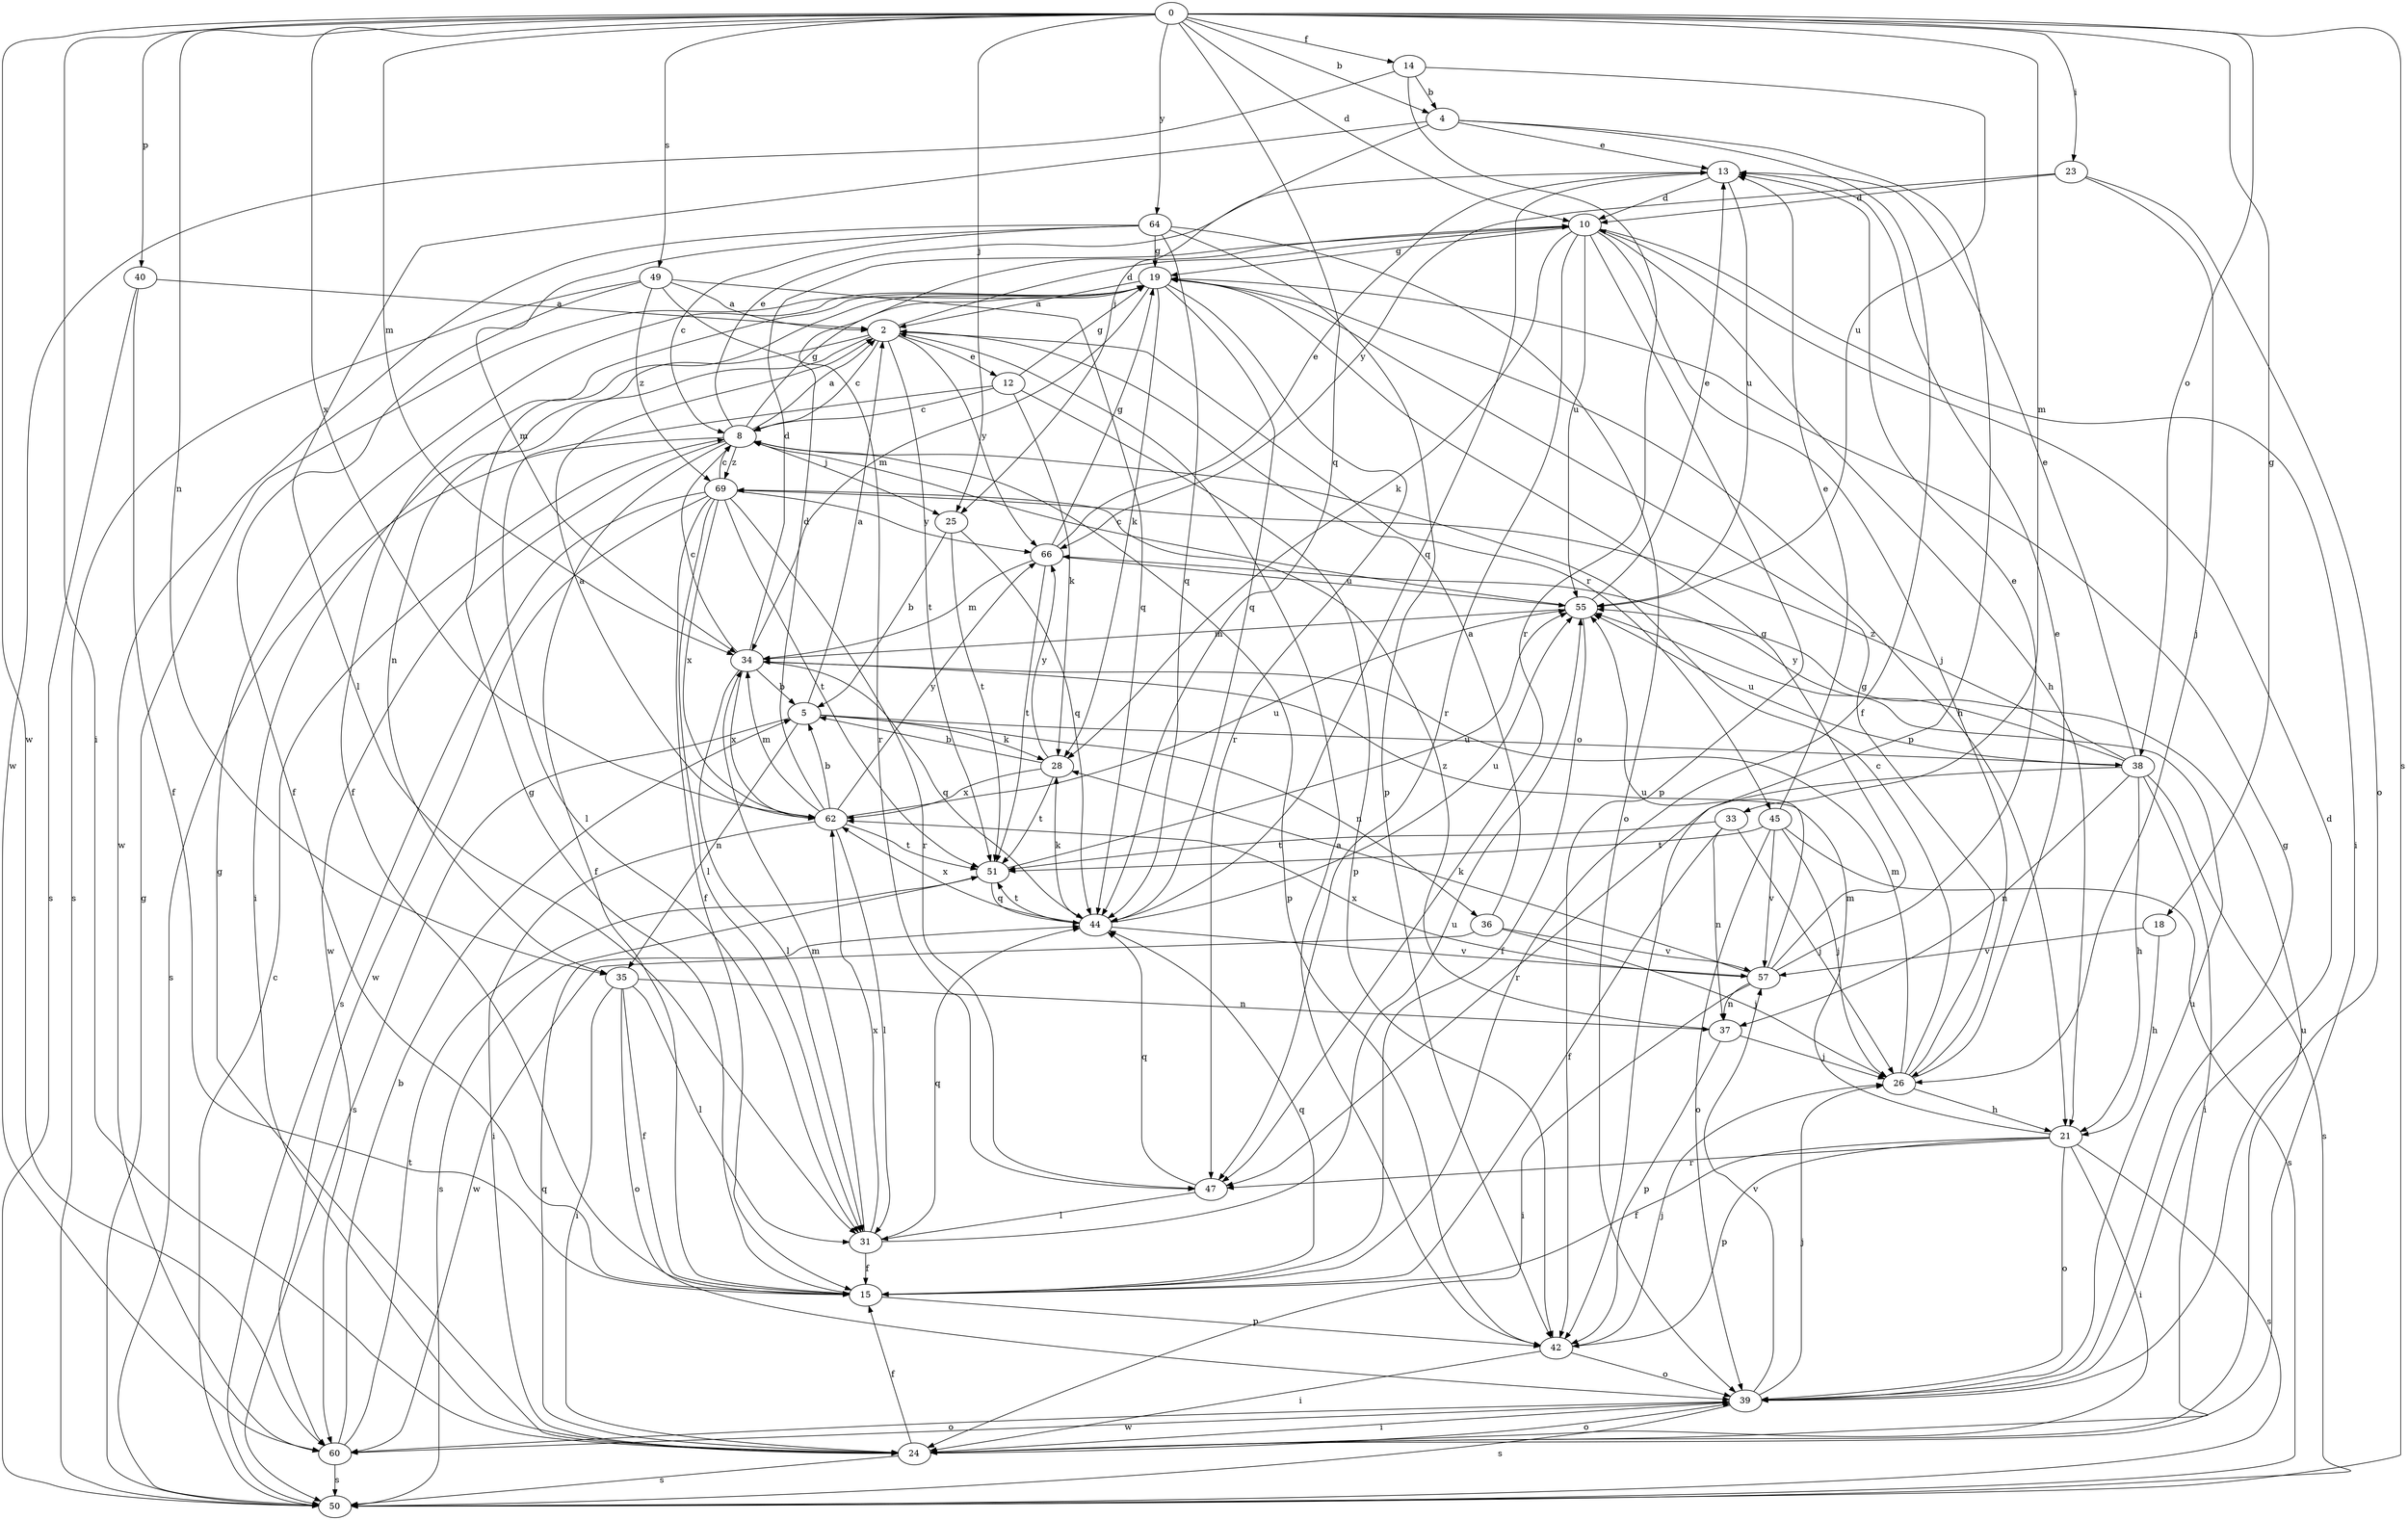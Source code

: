 strict digraph  {
0;
2;
4;
5;
8;
10;
12;
13;
14;
15;
18;
19;
21;
23;
24;
25;
26;
28;
31;
33;
34;
35;
36;
37;
38;
39;
40;
42;
44;
45;
47;
49;
50;
51;
55;
57;
60;
62;
64;
66;
69;
0 -> 4  [label=b];
0 -> 10  [label=d];
0 -> 14  [label=f];
0 -> 18  [label=g];
0 -> 23  [label=i];
0 -> 24  [label=i];
0 -> 25  [label=j];
0 -> 33  [label=m];
0 -> 34  [label=m];
0 -> 35  [label=n];
0 -> 38  [label=o];
0 -> 40  [label=p];
0 -> 44  [label=q];
0 -> 49  [label=s];
0 -> 50  [label=s];
0 -> 60  [label=w];
0 -> 62  [label=x];
0 -> 64  [label=y];
2 -> 8  [label=c];
2 -> 10  [label=d];
2 -> 12  [label=e];
2 -> 24  [label=i];
2 -> 35  [label=n];
2 -> 45  [label=r];
2 -> 51  [label=t];
2 -> 66  [label=y];
4 -> 13  [label=e];
4 -> 15  [label=f];
4 -> 25  [label=j];
4 -> 31  [label=l];
4 -> 42  [label=p];
5 -> 2  [label=a];
5 -> 28  [label=k];
5 -> 35  [label=n];
5 -> 36  [label=n];
5 -> 38  [label=o];
5 -> 50  [label=s];
8 -> 2  [label=a];
8 -> 13  [label=e];
8 -> 15  [label=f];
8 -> 19  [label=g];
8 -> 25  [label=j];
8 -> 42  [label=p];
8 -> 50  [label=s];
8 -> 60  [label=w];
8 -> 69  [label=z];
10 -> 19  [label=g];
10 -> 21  [label=h];
10 -> 24  [label=i];
10 -> 26  [label=j];
10 -> 28  [label=k];
10 -> 42  [label=p];
10 -> 47  [label=r];
10 -> 55  [label=u];
12 -> 8  [label=c];
12 -> 19  [label=g];
12 -> 28  [label=k];
12 -> 31  [label=l];
12 -> 42  [label=p];
13 -> 10  [label=d];
13 -> 44  [label=q];
13 -> 55  [label=u];
14 -> 4  [label=b];
14 -> 47  [label=r];
14 -> 55  [label=u];
14 -> 60  [label=w];
15 -> 19  [label=g];
15 -> 42  [label=p];
15 -> 44  [label=q];
18 -> 21  [label=h];
18 -> 57  [label=v];
19 -> 2  [label=a];
19 -> 15  [label=f];
19 -> 21  [label=h];
19 -> 28  [label=k];
19 -> 34  [label=m];
19 -> 44  [label=q];
19 -> 47  [label=r];
21 -> 15  [label=f];
21 -> 24  [label=i];
21 -> 34  [label=m];
21 -> 39  [label=o];
21 -> 42  [label=p];
21 -> 47  [label=r];
21 -> 50  [label=s];
23 -> 10  [label=d];
23 -> 26  [label=j];
23 -> 39  [label=o];
23 -> 66  [label=y];
24 -> 15  [label=f];
24 -> 19  [label=g];
24 -> 39  [label=o];
24 -> 44  [label=q];
24 -> 50  [label=s];
24 -> 55  [label=u];
25 -> 5  [label=b];
25 -> 44  [label=q];
25 -> 51  [label=t];
26 -> 8  [label=c];
26 -> 13  [label=e];
26 -> 19  [label=g];
26 -> 21  [label=h];
26 -> 34  [label=m];
28 -> 5  [label=b];
28 -> 51  [label=t];
28 -> 62  [label=x];
28 -> 66  [label=y];
31 -> 15  [label=f];
31 -> 34  [label=m];
31 -> 44  [label=q];
31 -> 55  [label=u];
31 -> 62  [label=x];
33 -> 15  [label=f];
33 -> 26  [label=j];
33 -> 37  [label=n];
33 -> 51  [label=t];
34 -> 5  [label=b];
34 -> 8  [label=c];
34 -> 10  [label=d];
34 -> 31  [label=l];
34 -> 44  [label=q];
34 -> 62  [label=x];
35 -> 15  [label=f];
35 -> 24  [label=i];
35 -> 31  [label=l];
35 -> 37  [label=n];
35 -> 39  [label=o];
36 -> 2  [label=a];
36 -> 26  [label=j];
36 -> 57  [label=v];
36 -> 60  [label=w];
37 -> 26  [label=j];
37 -> 42  [label=p];
37 -> 69  [label=z];
38 -> 13  [label=e];
38 -> 21  [label=h];
38 -> 24  [label=i];
38 -> 37  [label=n];
38 -> 47  [label=r];
38 -> 50  [label=s];
38 -> 55  [label=u];
38 -> 66  [label=y];
38 -> 69  [label=z];
39 -> 10  [label=d];
39 -> 19  [label=g];
39 -> 24  [label=i];
39 -> 26  [label=j];
39 -> 50  [label=s];
39 -> 55  [label=u];
39 -> 57  [label=v];
39 -> 60  [label=w];
40 -> 2  [label=a];
40 -> 15  [label=f];
40 -> 50  [label=s];
42 -> 2  [label=a];
42 -> 24  [label=i];
42 -> 26  [label=j];
42 -> 39  [label=o];
44 -> 28  [label=k];
44 -> 51  [label=t];
44 -> 55  [label=u];
44 -> 57  [label=v];
44 -> 62  [label=x];
45 -> 13  [label=e];
45 -> 26  [label=j];
45 -> 39  [label=o];
45 -> 50  [label=s];
45 -> 51  [label=t];
45 -> 57  [label=v];
47 -> 31  [label=l];
47 -> 44  [label=q];
49 -> 2  [label=a];
49 -> 15  [label=f];
49 -> 44  [label=q];
49 -> 47  [label=r];
49 -> 50  [label=s];
49 -> 69  [label=z];
50 -> 8  [label=c];
50 -> 19  [label=g];
51 -> 44  [label=q];
51 -> 50  [label=s];
51 -> 55  [label=u];
55 -> 8  [label=c];
55 -> 13  [label=e];
55 -> 15  [label=f];
55 -> 34  [label=m];
57 -> 13  [label=e];
57 -> 19  [label=g];
57 -> 24  [label=i];
57 -> 28  [label=k];
57 -> 37  [label=n];
57 -> 55  [label=u];
57 -> 62  [label=x];
60 -> 5  [label=b];
60 -> 39  [label=o];
60 -> 50  [label=s];
60 -> 51  [label=t];
62 -> 2  [label=a];
62 -> 5  [label=b];
62 -> 10  [label=d];
62 -> 24  [label=i];
62 -> 31  [label=l];
62 -> 34  [label=m];
62 -> 51  [label=t];
62 -> 55  [label=u];
62 -> 66  [label=y];
64 -> 8  [label=c];
64 -> 19  [label=g];
64 -> 34  [label=m];
64 -> 39  [label=o];
64 -> 42  [label=p];
64 -> 44  [label=q];
64 -> 60  [label=w];
66 -> 13  [label=e];
66 -> 19  [label=g];
66 -> 34  [label=m];
66 -> 51  [label=t];
66 -> 55  [label=u];
69 -> 8  [label=c];
69 -> 15  [label=f];
69 -> 31  [label=l];
69 -> 47  [label=r];
69 -> 50  [label=s];
69 -> 51  [label=t];
69 -> 60  [label=w];
69 -> 62  [label=x];
69 -> 66  [label=y];
}
